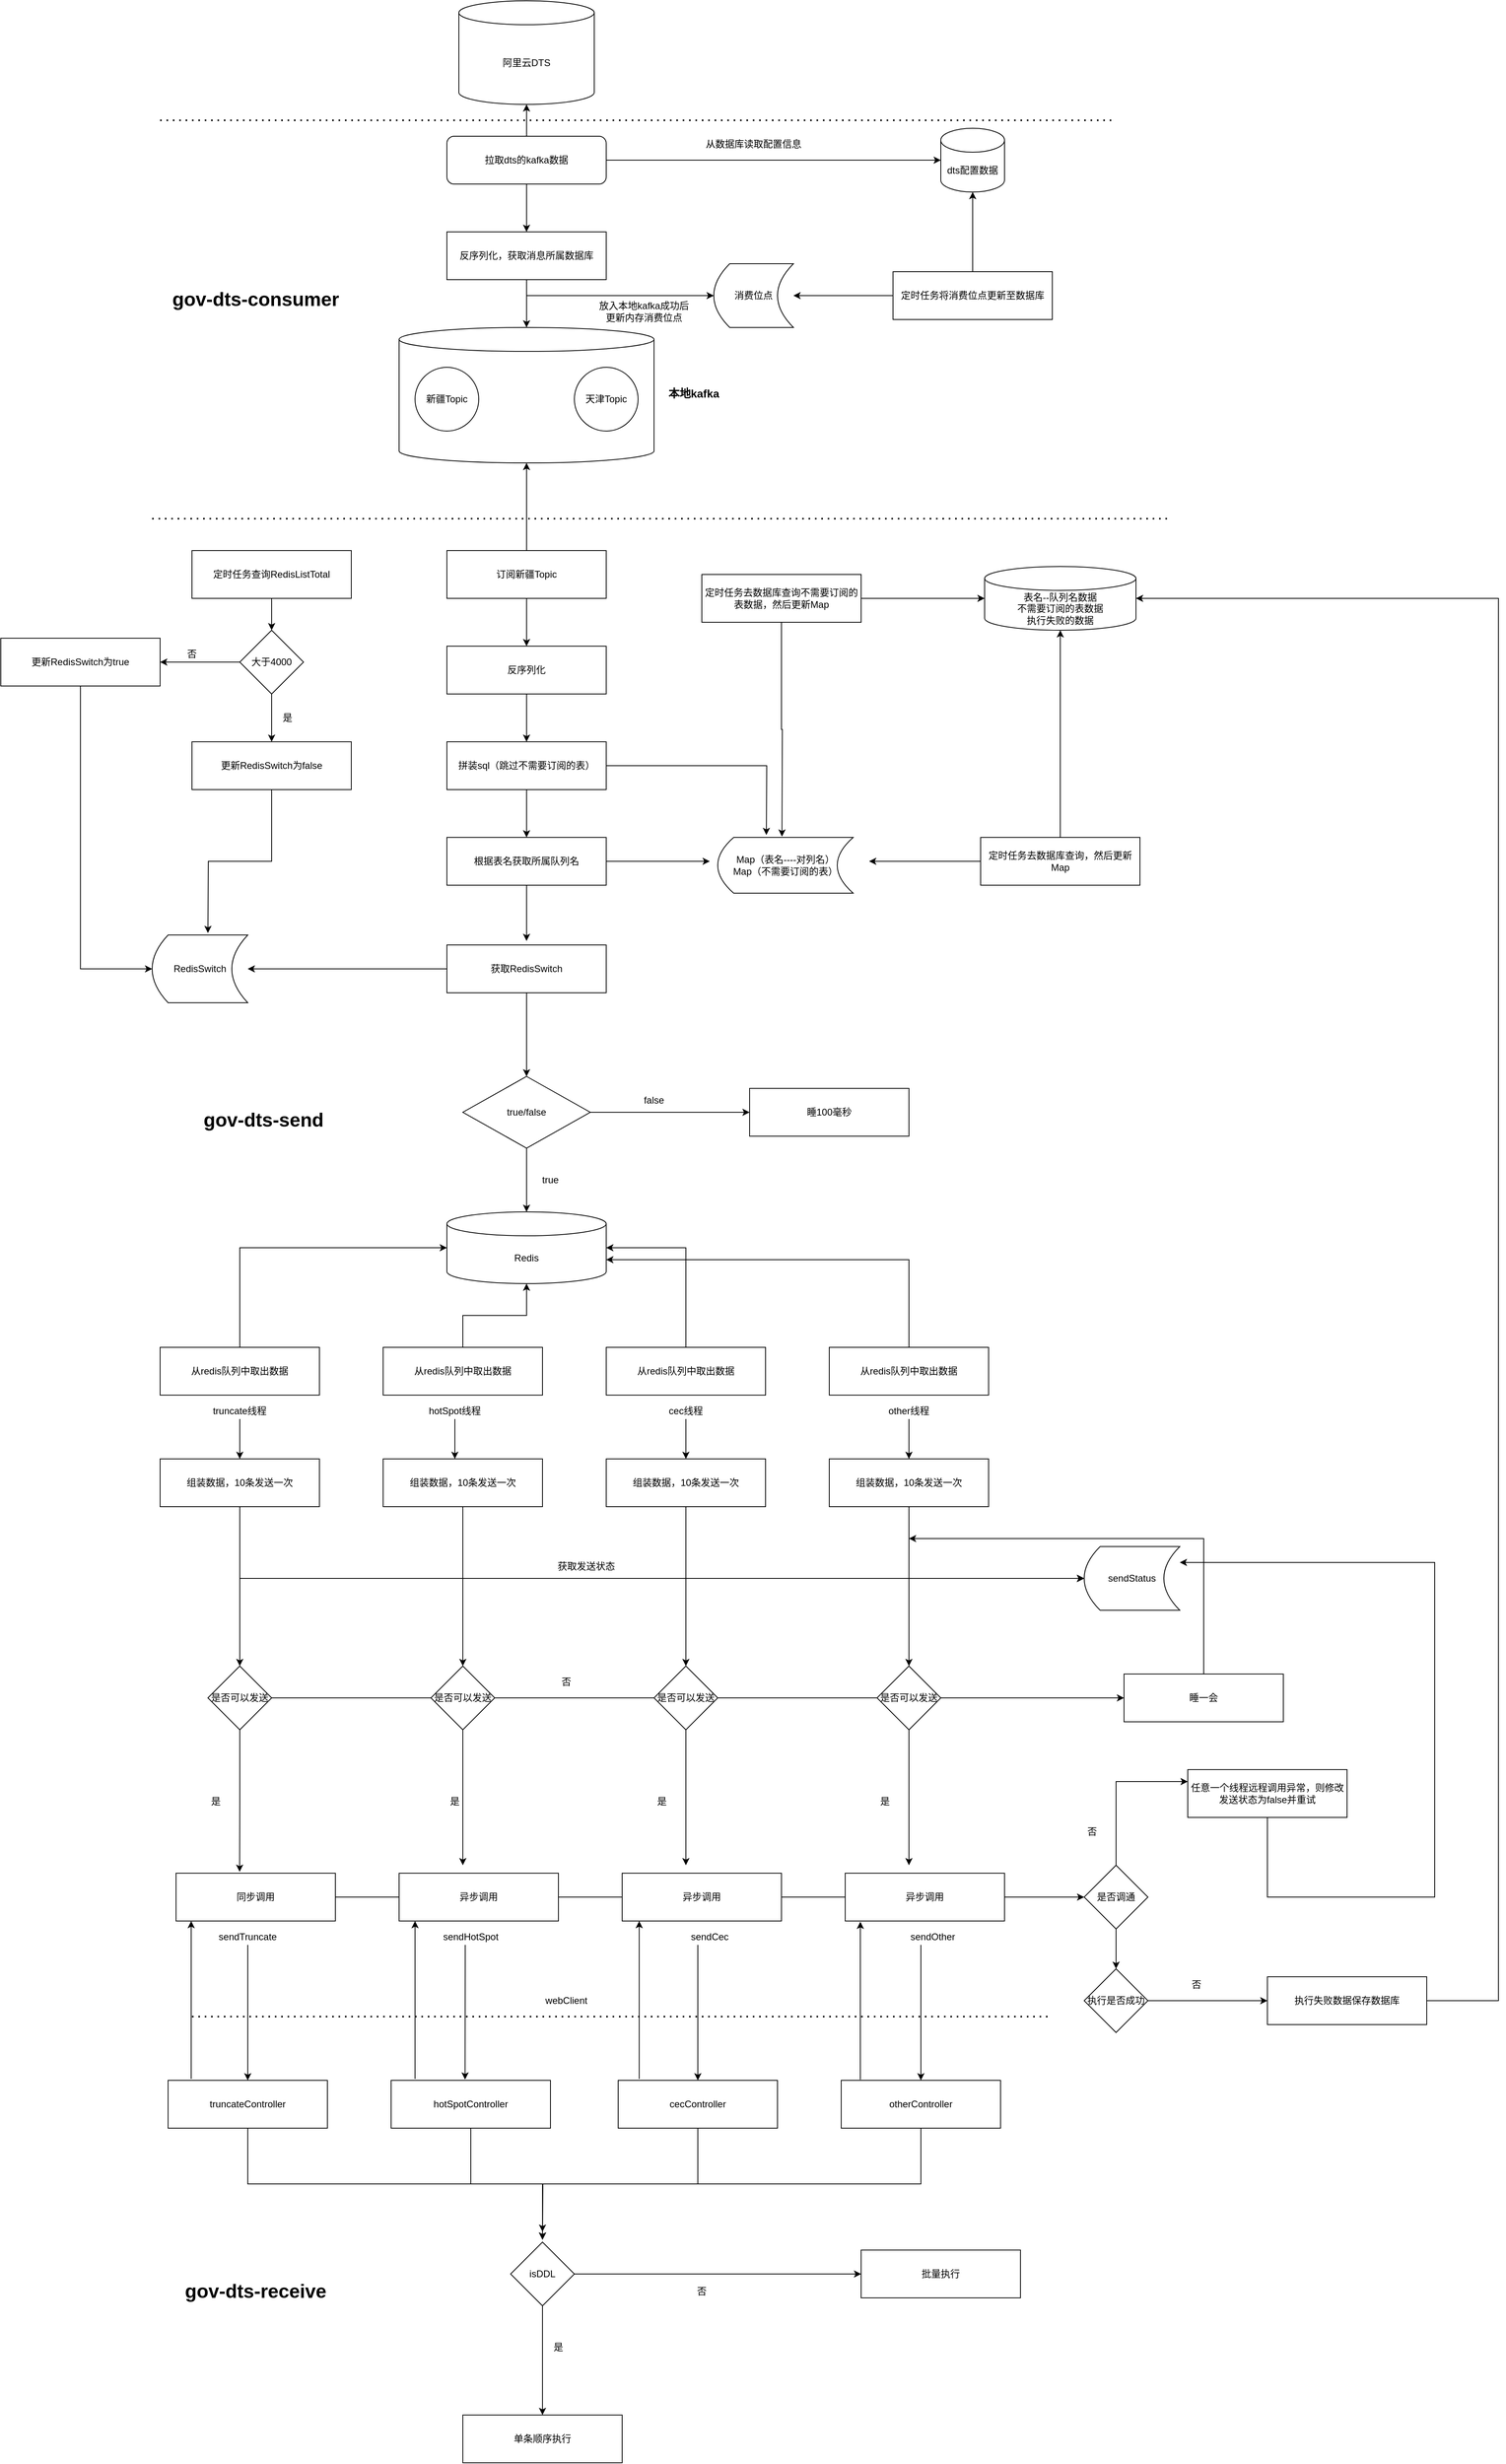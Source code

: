 <mxfile version="14.1.2" type="github">
  <diagram id="xaqxg2Farh_HcrDXdNea" name="Page-1">
    <mxGraphModel dx="2956" dy="831" grid="1" gridSize="10" guides="1" tooltips="1" connect="1" arrows="1" fold="1" page="1" pageScale="1" pageWidth="827" pageHeight="1169" math="0" shadow="0">
      <root>
        <mxCell id="0" />
        <mxCell id="1" parent="0" />
        <mxCell id="Re3U-acYbqD1VZvPbJbH-1" value="阿里云DTS" style="shape=cylinder3;whiteSpace=wrap;html=1;boundedLbl=1;backgroundOutline=1;size=15;" parent="1" vertex="1">
          <mxGeometry x="335" y="30" width="170" height="130" as="geometry" />
        </mxCell>
        <mxCell id="Re3U-acYbqD1VZvPbJbH-3" style="edgeStyle=orthogonalEdgeStyle;rounded=0;orthogonalLoop=1;jettySize=auto;html=1;entryX=0.5;entryY=1;entryDx=0;entryDy=0;entryPerimeter=0;" parent="1" source="Re3U-acYbqD1VZvPbJbH-2" target="Re3U-acYbqD1VZvPbJbH-1" edge="1">
          <mxGeometry relative="1" as="geometry" />
        </mxCell>
        <mxCell id="Re3U-acYbqD1VZvPbJbH-5" style="edgeStyle=orthogonalEdgeStyle;rounded=0;orthogonalLoop=1;jettySize=auto;html=1;exitX=0.5;exitY=1;exitDx=0;exitDy=0;entryX=0.5;entryY=0;entryDx=0;entryDy=0;" parent="1" source="Re3U-acYbqD1VZvPbJbH-2" target="Re3U-acYbqD1VZvPbJbH-4" edge="1">
          <mxGeometry relative="1" as="geometry" />
        </mxCell>
        <mxCell id="dDAZ2-Sq7wZqyejduBsv-41" style="edgeStyle=orthogonalEdgeStyle;rounded=0;orthogonalLoop=1;jettySize=auto;html=1;entryX=0;entryY=0.5;entryDx=0;entryDy=0;entryPerimeter=0;" parent="1" source="Re3U-acYbqD1VZvPbJbH-2" target="dDAZ2-Sq7wZqyejduBsv-40" edge="1">
          <mxGeometry relative="1" as="geometry" />
        </mxCell>
        <mxCell id="Re3U-acYbqD1VZvPbJbH-2" value="拉取dts的kafka数据" style="rounded=1;whiteSpace=wrap;html=1;" parent="1" vertex="1">
          <mxGeometry x="320" y="200" width="200" height="60" as="geometry" />
        </mxCell>
        <object label="" id="Re3U-acYbqD1VZvPbJbH-8">
          <mxCell style="edgeStyle=orthogonalEdgeStyle;rounded=0;orthogonalLoop=1;jettySize=auto;html=1;exitX=0.5;exitY=1;exitDx=0;exitDy=0;entryX=0.5;entryY=0;entryDx=0;entryDy=0;entryPerimeter=0;" parent="1" source="Re3U-acYbqD1VZvPbJbH-4" target="Re3U-acYbqD1VZvPbJbH-7" edge="1">
            <mxGeometry relative="1" as="geometry" />
          </mxCell>
        </object>
        <mxCell id="Re3U-acYbqD1VZvPbJbH-4" value="反序列化，获取消息所属数据库" style="rounded=0;whiteSpace=wrap;html=1;" parent="1" vertex="1">
          <mxGeometry x="320" y="320" width="200" height="60" as="geometry" />
        </mxCell>
        <mxCell id="Re3U-acYbqD1VZvPbJbH-7" value="" style="shape=cylinder3;whiteSpace=wrap;html=1;boundedLbl=1;backgroundOutline=1;size=15;" parent="1" vertex="1">
          <mxGeometry x="260" y="440" width="320" height="170" as="geometry" />
        </mxCell>
        <mxCell id="Re3U-acYbqD1VZvPbJbH-12" value="新疆Topic" style="ellipse;whiteSpace=wrap;html=1;aspect=fixed;" parent="1" vertex="1">
          <mxGeometry x="280" y="490" width="80" height="80" as="geometry" />
        </mxCell>
        <mxCell id="Re3U-acYbqD1VZvPbJbH-13" value="天津Topic" style="ellipse;whiteSpace=wrap;html=1;aspect=fixed;" parent="1" vertex="1">
          <mxGeometry x="480" y="490" width="80" height="80" as="geometry" />
        </mxCell>
        <mxCell id="Re3U-acYbqD1VZvPbJbH-14" value="&lt;b&gt;&lt;font style=&quot;font-size: 14px&quot;&gt;本地kafka&lt;/font&gt;&lt;/b&gt;" style="text;html=1;strokeColor=none;fillColor=none;align=center;verticalAlign=middle;whiteSpace=wrap;rounded=0;" parent="1" vertex="1">
          <mxGeometry x="590" y="510" width="80" height="25" as="geometry" />
        </mxCell>
        <mxCell id="Re3U-acYbqD1VZvPbJbH-17" style="edgeStyle=orthogonalEdgeStyle;rounded=0;orthogonalLoop=1;jettySize=auto;html=1;exitX=0.5;exitY=0;exitDx=0;exitDy=0;entryX=0.5;entryY=1;entryDx=0;entryDy=0;entryPerimeter=0;" parent="1" source="Re3U-acYbqD1VZvPbJbH-16" target="Re3U-acYbqD1VZvPbJbH-7" edge="1">
          <mxGeometry relative="1" as="geometry" />
        </mxCell>
        <mxCell id="Re3U-acYbqD1VZvPbJbH-19" value="" style="edgeStyle=orthogonalEdgeStyle;rounded=0;orthogonalLoop=1;jettySize=auto;html=1;" parent="1" source="Re3U-acYbqD1VZvPbJbH-16" target="Re3U-acYbqD1VZvPbJbH-18" edge="1">
          <mxGeometry relative="1" as="geometry" />
        </mxCell>
        <mxCell id="Re3U-acYbqD1VZvPbJbH-16" value="订阅新疆Topic" style="rounded=0;whiteSpace=wrap;html=1;" parent="1" vertex="1">
          <mxGeometry x="320" y="720" width="200" height="60" as="geometry" />
        </mxCell>
        <mxCell id="Re3U-acYbqD1VZvPbJbH-21" value="" style="edgeStyle=orthogonalEdgeStyle;rounded=0;orthogonalLoop=1;jettySize=auto;html=1;" parent="1" source="Re3U-acYbqD1VZvPbJbH-18" target="Re3U-acYbqD1VZvPbJbH-20" edge="1">
          <mxGeometry relative="1" as="geometry" />
        </mxCell>
        <mxCell id="Re3U-acYbqD1VZvPbJbH-18" value="反序列化" style="rounded=0;whiteSpace=wrap;html=1;" parent="1" vertex="1">
          <mxGeometry x="320" y="840" width="200" height="60" as="geometry" />
        </mxCell>
        <mxCell id="Re3U-acYbqD1VZvPbJbH-24" value="" style="edgeStyle=orthogonalEdgeStyle;rounded=0;orthogonalLoop=1;jettySize=auto;html=1;" parent="1" source="Re3U-acYbqD1VZvPbJbH-20" target="Re3U-acYbqD1VZvPbJbH-22" edge="1">
          <mxGeometry relative="1" as="geometry" />
        </mxCell>
        <mxCell id="dDAZ2-Sq7wZqyejduBsv-24" style="edgeStyle=orthogonalEdgeStyle;rounded=0;orthogonalLoop=1;jettySize=auto;html=1;" parent="1" source="Re3U-acYbqD1VZvPbJbH-20" edge="1">
          <mxGeometry relative="1" as="geometry">
            <mxPoint x="721" y="1077" as="targetPoint" />
          </mxGeometry>
        </mxCell>
        <mxCell id="Re3U-acYbqD1VZvPbJbH-20" value="拼装sql（跳过不需要订阅的表）" style="rounded=0;whiteSpace=wrap;html=1;" parent="1" vertex="1">
          <mxGeometry x="320" y="960" width="200" height="60" as="geometry" />
        </mxCell>
        <mxCell id="Re3U-acYbqD1VZvPbJbH-25" style="edgeStyle=orthogonalEdgeStyle;rounded=0;orthogonalLoop=1;jettySize=auto;html=1;exitX=1;exitY=0.5;exitDx=0;exitDy=0;" parent="1" source="Re3U-acYbqD1VZvPbJbH-22" edge="1">
          <mxGeometry relative="1" as="geometry">
            <mxPoint x="650" y="1110" as="targetPoint" />
          </mxGeometry>
        </mxCell>
        <mxCell id="dDAZ2-Sq7wZqyejduBsv-25" style="edgeStyle=orthogonalEdgeStyle;rounded=0;orthogonalLoop=1;jettySize=auto;html=1;" parent="1" source="Re3U-acYbqD1VZvPbJbH-22" edge="1">
          <mxGeometry relative="1" as="geometry">
            <mxPoint x="420" y="1210" as="targetPoint" />
          </mxGeometry>
        </mxCell>
        <mxCell id="Re3U-acYbqD1VZvPbJbH-22" value="根据表名获取所属队列名" style="rounded=0;whiteSpace=wrap;html=1;" parent="1" vertex="1">
          <mxGeometry x="320" y="1080" width="200" height="60" as="geometry" />
        </mxCell>
        <mxCell id="Re3U-acYbqD1VZvPbJbH-23" value="睡100毫秒" style="rounded=0;whiteSpace=wrap;html=1;" parent="1" vertex="1">
          <mxGeometry x="700" y="1395" width="200" height="60" as="geometry" />
        </mxCell>
        <mxCell id="Re3U-acYbqD1VZvPbJbH-27" value="表名--队列名数据&lt;br&gt;不需要订阅的表数据&lt;br&gt;执行失败的数据" style="shape=cylinder3;whiteSpace=wrap;html=1;boundedLbl=1;backgroundOutline=1;size=15;" parent="1" vertex="1">
          <mxGeometry x="995" y="740" width="190" height="80" as="geometry" />
        </mxCell>
        <mxCell id="Re3U-acYbqD1VZvPbJbH-29" value="" style="edgeStyle=orthogonalEdgeStyle;rounded=0;orthogonalLoop=1;jettySize=auto;html=1;" parent="1" source="Re3U-acYbqD1VZvPbJbH-28" target="Re3U-acYbqD1VZvPbJbH-27" edge="1">
          <mxGeometry relative="1" as="geometry" />
        </mxCell>
        <mxCell id="Re3U-acYbqD1VZvPbJbH-30" value="" style="edgeStyle=orthogonalEdgeStyle;rounded=0;orthogonalLoop=1;jettySize=auto;html=1;" parent="1" source="Re3U-acYbqD1VZvPbJbH-28" edge="1">
          <mxGeometry relative="1" as="geometry">
            <mxPoint x="850" y="1110" as="targetPoint" />
          </mxGeometry>
        </mxCell>
        <mxCell id="Re3U-acYbqD1VZvPbJbH-28" value="定时任务去数据库查询，然后更新Map" style="rounded=0;whiteSpace=wrap;html=1;" parent="1" vertex="1">
          <mxGeometry x="990" y="1080" width="200" height="60" as="geometry" />
        </mxCell>
        <mxCell id="Re3U-acYbqD1VZvPbJbH-31" value="Redis" style="shape=cylinder3;whiteSpace=wrap;html=1;boundedLbl=1;backgroundOutline=1;size=15;" parent="1" vertex="1">
          <mxGeometry x="320" y="1550" width="200" height="90" as="geometry" />
        </mxCell>
        <mxCell id="Re3U-acYbqD1VZvPbJbH-35" style="edgeStyle=orthogonalEdgeStyle;rounded=0;orthogonalLoop=1;jettySize=auto;html=1;exitX=0.5;exitY=1;exitDx=0;exitDy=0;entryX=0.5;entryY=0;entryDx=0;entryDy=0;entryPerimeter=0;" parent="1" source="Re3U-acYbqD1VZvPbJbH-33" target="Re3U-acYbqD1VZvPbJbH-31" edge="1">
          <mxGeometry relative="1" as="geometry" />
        </mxCell>
        <mxCell id="Re3U-acYbqD1VZvPbJbH-61" style="edgeStyle=orthogonalEdgeStyle;rounded=0;orthogonalLoop=1;jettySize=auto;html=1;exitX=1;exitY=0.5;exitDx=0;exitDy=0;entryX=0;entryY=0.5;entryDx=0;entryDy=0;" parent="1" source="Re3U-acYbqD1VZvPbJbH-33" target="Re3U-acYbqD1VZvPbJbH-23" edge="1">
          <mxGeometry relative="1" as="geometry" />
        </mxCell>
        <mxCell id="Re3U-acYbqD1VZvPbJbH-33" value="true/false" style="rhombus;whiteSpace=wrap;html=1;" parent="1" vertex="1">
          <mxGeometry x="340" y="1380" width="160" height="90" as="geometry" />
        </mxCell>
        <mxCell id="Re3U-acYbqD1VZvPbJbH-45" value="" style="edgeStyle=orthogonalEdgeStyle;rounded=0;orthogonalLoop=1;jettySize=auto;html=1;" parent="1" source="Re3U-acYbqD1VZvPbJbH-37" target="Re3U-acYbqD1VZvPbJbH-39" edge="1">
          <mxGeometry relative="1" as="geometry" />
        </mxCell>
        <mxCell id="Re3U-acYbqD1VZvPbJbH-37" value="定时任务查询RedisListTotal" style="rounded=0;whiteSpace=wrap;html=1;" parent="1" vertex="1">
          <mxGeometry y="720" width="200" height="60" as="geometry" />
        </mxCell>
        <mxCell id="Re3U-acYbqD1VZvPbJbH-58" style="edgeStyle=orthogonalEdgeStyle;rounded=0;orthogonalLoop=1;jettySize=auto;html=1;" parent="1" source="Re3U-acYbqD1VZvPbJbH-38" target="Re3U-acYbqD1VZvPbJbH-53" edge="1">
          <mxGeometry relative="1" as="geometry" />
        </mxCell>
        <mxCell id="Re3U-acYbqD1VZvPbJbH-63" style="edgeStyle=orthogonalEdgeStyle;rounded=0;orthogonalLoop=1;jettySize=auto;html=1;entryX=0.5;entryY=0;entryDx=0;entryDy=0;" parent="1" source="Re3U-acYbqD1VZvPbJbH-38" target="Re3U-acYbqD1VZvPbJbH-33" edge="1">
          <mxGeometry relative="1" as="geometry" />
        </mxCell>
        <mxCell id="Re3U-acYbqD1VZvPbJbH-38" value="获取RedisSwitch" style="rounded=0;whiteSpace=wrap;html=1;" parent="1" vertex="1">
          <mxGeometry x="320" y="1215" width="200" height="60" as="geometry" />
        </mxCell>
        <mxCell id="Re3U-acYbqD1VZvPbJbH-46" value="" style="edgeStyle=orthogonalEdgeStyle;rounded=0;orthogonalLoop=1;jettySize=auto;html=1;" parent="1" source="Re3U-acYbqD1VZvPbJbH-39" target="Re3U-acYbqD1VZvPbJbH-41" edge="1">
          <mxGeometry relative="1" as="geometry" />
        </mxCell>
        <mxCell id="Re3U-acYbqD1VZvPbJbH-51" value="" style="edgeStyle=orthogonalEdgeStyle;rounded=0;orthogonalLoop=1;jettySize=auto;html=1;" parent="1" source="Re3U-acYbqD1VZvPbJbH-39" target="Re3U-acYbqD1VZvPbJbH-50" edge="1">
          <mxGeometry relative="1" as="geometry" />
        </mxCell>
        <mxCell id="Re3U-acYbqD1VZvPbJbH-39" value="大于4000" style="rhombus;whiteSpace=wrap;html=1;" parent="1" vertex="1">
          <mxGeometry x="60" y="820" width="80" height="80" as="geometry" />
        </mxCell>
        <mxCell id="Re3U-acYbqD1VZvPbJbH-59" style="edgeStyle=orthogonalEdgeStyle;rounded=0;orthogonalLoop=1;jettySize=auto;html=1;" parent="1" source="Re3U-acYbqD1VZvPbJbH-41" edge="1">
          <mxGeometry relative="1" as="geometry">
            <mxPoint x="20" y="1200" as="targetPoint" />
          </mxGeometry>
        </mxCell>
        <mxCell id="Re3U-acYbqD1VZvPbJbH-41" value="更新RedisSwitch为false" style="rounded=0;whiteSpace=wrap;html=1;" parent="1" vertex="1">
          <mxGeometry y="960" width="200" height="60" as="geometry" />
        </mxCell>
        <mxCell id="Re3U-acYbqD1VZvPbJbH-48" value="是" style="text;html=1;strokeColor=none;fillColor=none;align=center;verticalAlign=middle;whiteSpace=wrap;rounded=0;" parent="1" vertex="1">
          <mxGeometry x="100" y="920" width="40" height="20" as="geometry" />
        </mxCell>
        <mxCell id="Re3U-acYbqD1VZvPbJbH-60" style="edgeStyle=orthogonalEdgeStyle;rounded=0;orthogonalLoop=1;jettySize=auto;html=1;entryX=0;entryY=0.5;entryDx=0;entryDy=0;" parent="1" source="Re3U-acYbqD1VZvPbJbH-50" target="Re3U-acYbqD1VZvPbJbH-53" edge="1">
          <mxGeometry relative="1" as="geometry" />
        </mxCell>
        <mxCell id="Re3U-acYbqD1VZvPbJbH-50" value="更新RedisSwitch为true" style="rounded=0;whiteSpace=wrap;html=1;" parent="1" vertex="1">
          <mxGeometry x="-240" y="830" width="200" height="60" as="geometry" />
        </mxCell>
        <mxCell id="Re3U-acYbqD1VZvPbJbH-52" value="否" style="text;html=1;strokeColor=none;fillColor=none;align=center;verticalAlign=middle;whiteSpace=wrap;rounded=0;" parent="1" vertex="1">
          <mxGeometry x="-20" y="840" width="40" height="20" as="geometry" />
        </mxCell>
        <mxCell id="Re3U-acYbqD1VZvPbJbH-53" value="RedisSwitch" style="shape=dataStorage;whiteSpace=wrap;html=1;fixedSize=1;" parent="1" vertex="1">
          <mxGeometry x="-50" y="1202.5" width="120" height="85" as="geometry" />
        </mxCell>
        <mxCell id="Re3U-acYbqD1VZvPbJbH-62" value="false" style="text;html=1;strokeColor=none;fillColor=none;align=center;verticalAlign=middle;whiteSpace=wrap;rounded=0;" parent="1" vertex="1">
          <mxGeometry x="560" y="1400" width="40" height="20" as="geometry" />
        </mxCell>
        <mxCell id="Re3U-acYbqD1VZvPbJbH-64" value="true" style="text;html=1;strokeColor=none;fillColor=none;align=center;verticalAlign=middle;whiteSpace=wrap;rounded=0;" parent="1" vertex="1">
          <mxGeometry x="430" y="1500" width="40" height="20" as="geometry" />
        </mxCell>
        <mxCell id="dDAZ2-Sq7wZqyejduBsv-12" style="edgeStyle=orthogonalEdgeStyle;rounded=0;orthogonalLoop=1;jettySize=auto;html=1;entryX=1;entryY=0.5;entryDx=0;entryDy=0;entryPerimeter=0;" parent="1" source="dDAZ2-Sq7wZqyejduBsv-1" target="Re3U-acYbqD1VZvPbJbH-31" edge="1">
          <mxGeometry relative="1" as="geometry" />
        </mxCell>
        <mxCell id="dDAZ2-Sq7wZqyejduBsv-1" value="从redis队列中取出数据" style="rounded=0;whiteSpace=wrap;html=1;" parent="1" vertex="1">
          <mxGeometry x="520" y="1720" width="200" height="60" as="geometry" />
        </mxCell>
        <mxCell id="dDAZ2-Sq7wZqyejduBsv-10" style="edgeStyle=orthogonalEdgeStyle;rounded=0;orthogonalLoop=1;jettySize=auto;html=1;entryX=0.5;entryY=1;entryDx=0;entryDy=0;entryPerimeter=0;" parent="1" source="dDAZ2-Sq7wZqyejduBsv-2" target="Re3U-acYbqD1VZvPbJbH-31" edge="1">
          <mxGeometry relative="1" as="geometry" />
        </mxCell>
        <mxCell id="dDAZ2-Sq7wZqyejduBsv-2" value="从redis队列中取出数据" style="rounded=0;whiteSpace=wrap;html=1;" parent="1" vertex="1">
          <mxGeometry x="240" y="1720" width="200" height="60" as="geometry" />
        </mxCell>
        <mxCell id="dDAZ2-Sq7wZqyejduBsv-9" style="edgeStyle=orthogonalEdgeStyle;rounded=0;orthogonalLoop=1;jettySize=auto;html=1;" parent="1" source="dDAZ2-Sq7wZqyejduBsv-3" target="Re3U-acYbqD1VZvPbJbH-31" edge="1">
          <mxGeometry relative="1" as="geometry">
            <Array as="points">
              <mxPoint x="60" y="1595" />
            </Array>
          </mxGeometry>
        </mxCell>
        <mxCell id="dDAZ2-Sq7wZqyejduBsv-3" value="从redis队列中取出数据" style="rounded=0;whiteSpace=wrap;html=1;" parent="1" vertex="1">
          <mxGeometry x="-40" y="1720" width="200" height="60" as="geometry" />
        </mxCell>
        <mxCell id="dDAZ2-Sq7wZqyejduBsv-13" style="edgeStyle=orthogonalEdgeStyle;rounded=0;orthogonalLoop=1;jettySize=auto;html=1;" parent="1" source="dDAZ2-Sq7wZqyejduBsv-4" target="Re3U-acYbqD1VZvPbJbH-31" edge="1">
          <mxGeometry relative="1" as="geometry">
            <Array as="points">
              <mxPoint x="900" y="1610" />
            </Array>
          </mxGeometry>
        </mxCell>
        <mxCell id="dDAZ2-Sq7wZqyejduBsv-4" value="从redis队列中取出数据" style="rounded=0;whiteSpace=wrap;html=1;" parent="1" vertex="1">
          <mxGeometry x="800" y="1720" width="200" height="60" as="geometry" />
        </mxCell>
        <mxCell id="dDAZ2-Sq7wZqyejduBsv-51" style="edgeStyle=orthogonalEdgeStyle;rounded=0;orthogonalLoop=1;jettySize=auto;html=1;entryX=0.5;entryY=0;entryDx=0;entryDy=0;" parent="1" source="dDAZ2-Sq7wZqyejduBsv-14" target="dDAZ2-Sq7wZqyejduBsv-38" edge="1">
          <mxGeometry relative="1" as="geometry" />
        </mxCell>
        <mxCell id="dDAZ2-Sq7wZqyejduBsv-14" value="truncate线程" style="text;html=1;strokeColor=none;fillColor=none;align=center;verticalAlign=middle;whiteSpace=wrap;rounded=0;" parent="1" vertex="1">
          <mxGeometry x="20" y="1790" width="80" height="20" as="geometry" />
        </mxCell>
        <mxCell id="dDAZ2-Sq7wZqyejduBsv-53" style="edgeStyle=orthogonalEdgeStyle;rounded=0;orthogonalLoop=1;jettySize=auto;html=1;entryX=0.45;entryY=0;entryDx=0;entryDy=0;entryPerimeter=0;" parent="1" source="dDAZ2-Sq7wZqyejduBsv-15" target="dDAZ2-Sq7wZqyejduBsv-37" edge="1">
          <mxGeometry relative="1" as="geometry">
            <mxPoint x="330" y="1850" as="targetPoint" />
          </mxGeometry>
        </mxCell>
        <mxCell id="dDAZ2-Sq7wZqyejduBsv-15" value="hotSpot线程" style="text;html=1;strokeColor=none;fillColor=none;align=center;verticalAlign=middle;whiteSpace=wrap;rounded=0;" parent="1" vertex="1">
          <mxGeometry x="290" y="1790" width="80" height="20" as="geometry" />
        </mxCell>
        <mxCell id="dDAZ2-Sq7wZqyejduBsv-54" value="" style="edgeStyle=orthogonalEdgeStyle;rounded=0;orthogonalLoop=1;jettySize=auto;html=1;" parent="1" source="dDAZ2-Sq7wZqyejduBsv-16" target="dDAZ2-Sq7wZqyejduBsv-36" edge="1">
          <mxGeometry relative="1" as="geometry" />
        </mxCell>
        <mxCell id="dDAZ2-Sq7wZqyejduBsv-16" value="cec线程" style="text;html=1;strokeColor=none;fillColor=none;align=center;verticalAlign=middle;whiteSpace=wrap;rounded=0;" parent="1" vertex="1">
          <mxGeometry x="580" y="1790" width="80" height="20" as="geometry" />
        </mxCell>
        <mxCell id="dDAZ2-Sq7wZqyejduBsv-55" value="" style="edgeStyle=orthogonalEdgeStyle;rounded=0;orthogonalLoop=1;jettySize=auto;html=1;" parent="1" source="dDAZ2-Sq7wZqyejduBsv-17" target="dDAZ2-Sq7wZqyejduBsv-39" edge="1">
          <mxGeometry relative="1" as="geometry" />
        </mxCell>
        <mxCell id="dDAZ2-Sq7wZqyejduBsv-17" value="other线程" style="text;html=1;strokeColor=none;fillColor=none;align=center;verticalAlign=middle;whiteSpace=wrap;rounded=0;" parent="1" vertex="1">
          <mxGeometry x="860" y="1790" width="80" height="20" as="geometry" />
        </mxCell>
        <mxCell id="dDAZ2-Sq7wZqyejduBsv-21" style="edgeStyle=orthogonalEdgeStyle;rounded=0;orthogonalLoop=1;jettySize=auto;html=1;entryX=0;entryY=0.5;entryDx=0;entryDy=0;entryPerimeter=0;" parent="1" source="dDAZ2-Sq7wZqyejduBsv-18" target="Re3U-acYbqD1VZvPbJbH-27" edge="1">
          <mxGeometry relative="1" as="geometry" />
        </mxCell>
        <mxCell id="dDAZ2-Sq7wZqyejduBsv-23" style="edgeStyle=orthogonalEdgeStyle;rounded=0;orthogonalLoop=1;jettySize=auto;html=1;entryX=0.453;entryY=-0.017;entryDx=0;entryDy=0;entryPerimeter=0;" parent="1" source="dDAZ2-Sq7wZqyejduBsv-18" edge="1">
          <mxGeometry relative="1" as="geometry">
            <mxPoint x="740.6" y="1078.98" as="targetPoint" />
          </mxGeometry>
        </mxCell>
        <mxCell id="dDAZ2-Sq7wZqyejduBsv-18" value="定时任务去数据库查询不需要订阅的表数据，然后更新Map" style="rounded=0;whiteSpace=wrap;html=1;" parent="1" vertex="1">
          <mxGeometry x="640" y="750" width="200" height="60" as="geometry" />
        </mxCell>
        <mxCell id="dDAZ2-Sq7wZqyejduBsv-26" value="&lt;span&gt;Map（表名----对列名）&lt;/span&gt;&lt;br&gt;&lt;span&gt;Map（不需要订阅的表）&lt;/span&gt;" style="shape=dataStorage;whiteSpace=wrap;html=1;fixedSize=1;" parent="1" vertex="1">
          <mxGeometry x="660" y="1080" width="170" height="70" as="geometry" />
        </mxCell>
        <mxCell id="dDAZ2-Sq7wZqyejduBsv-123" style="edgeStyle=orthogonalEdgeStyle;rounded=0;orthogonalLoop=1;jettySize=auto;html=1;" parent="1" source="dDAZ2-Sq7wZqyejduBsv-27" target="dDAZ2-Sq7wZqyejduBsv-115" edge="1">
          <mxGeometry relative="1" as="geometry" />
        </mxCell>
        <mxCell id="dDAZ2-Sq7wZqyejduBsv-27" value="同步调用" style="rounded=0;whiteSpace=wrap;html=1;" parent="1" vertex="1">
          <mxGeometry x="-20" y="2380" width="200" height="60" as="geometry" />
        </mxCell>
        <mxCell id="dDAZ2-Sq7wZqyejduBsv-28" value="异步调用" style="rounded=0;whiteSpace=wrap;html=1;" parent="1" vertex="1">
          <mxGeometry x="260" y="2380" width="200" height="60" as="geometry" />
        </mxCell>
        <mxCell id="dDAZ2-Sq7wZqyejduBsv-29" value="异步调用" style="rounded=0;whiteSpace=wrap;html=1;" parent="1" vertex="1">
          <mxGeometry x="540" y="2380" width="200" height="60" as="geometry" />
        </mxCell>
        <mxCell id="dDAZ2-Sq7wZqyejduBsv-30" value="异步调用" style="rounded=0;whiteSpace=wrap;html=1;" parent="1" vertex="1">
          <mxGeometry x="820" y="2380" width="200" height="60" as="geometry" />
        </mxCell>
        <mxCell id="dDAZ2-Sq7wZqyejduBsv-91" style="edgeStyle=orthogonalEdgeStyle;rounded=0;orthogonalLoop=1;jettySize=auto;html=1;entryX=0.5;entryY=0;entryDx=0;entryDy=0;" parent="1" source="dDAZ2-Sq7wZqyejduBsv-31" target="dDAZ2-Sq7wZqyejduBsv-86" edge="1">
          <mxGeometry relative="1" as="geometry" />
        </mxCell>
        <mxCell id="dDAZ2-Sq7wZqyejduBsv-31" value="sendTruncate" style="text;html=1;strokeColor=none;fillColor=none;align=center;verticalAlign=middle;whiteSpace=wrap;rounded=0;" parent="1" vertex="1">
          <mxGeometry x="40" y="2450" width="60" height="20" as="geometry" />
        </mxCell>
        <mxCell id="dDAZ2-Sq7wZqyejduBsv-95" style="edgeStyle=orthogonalEdgeStyle;rounded=0;orthogonalLoop=1;jettySize=auto;html=1;entryX=0.5;entryY=0;entryDx=0;entryDy=0;" parent="1" source="dDAZ2-Sq7wZqyejduBsv-33" target="dDAZ2-Sq7wZqyejduBsv-89" edge="1">
          <mxGeometry relative="1" as="geometry">
            <Array as="points">
              <mxPoint x="915" y="2510" />
              <mxPoint x="915" y="2510" />
            </Array>
          </mxGeometry>
        </mxCell>
        <mxCell id="dDAZ2-Sq7wZqyejduBsv-33" value="sendOther" style="text;html=1;strokeColor=none;fillColor=none;align=center;verticalAlign=middle;whiteSpace=wrap;rounded=0;" parent="1" vertex="1">
          <mxGeometry x="900" y="2450" width="60" height="20" as="geometry" />
        </mxCell>
        <mxCell id="dDAZ2-Sq7wZqyejduBsv-93" style="edgeStyle=orthogonalEdgeStyle;rounded=0;orthogonalLoop=1;jettySize=auto;html=1;" parent="1" source="dDAZ2-Sq7wZqyejduBsv-34" target="dDAZ2-Sq7wZqyejduBsv-88" edge="1">
          <mxGeometry relative="1" as="geometry">
            <Array as="points">
              <mxPoint x="635" y="2520" />
              <mxPoint x="635" y="2520" />
            </Array>
          </mxGeometry>
        </mxCell>
        <mxCell id="dDAZ2-Sq7wZqyejduBsv-34" value="sendCec" style="text;html=1;strokeColor=none;fillColor=none;align=center;verticalAlign=middle;whiteSpace=wrap;rounded=0;" parent="1" vertex="1">
          <mxGeometry x="620" y="2450" width="60" height="20" as="geometry" />
        </mxCell>
        <mxCell id="dDAZ2-Sq7wZqyejduBsv-92" style="edgeStyle=orthogonalEdgeStyle;rounded=0;orthogonalLoop=1;jettySize=auto;html=1;entryX=0.464;entryY=-0.017;entryDx=0;entryDy=0;entryPerimeter=0;" parent="1" source="dDAZ2-Sq7wZqyejduBsv-35" target="dDAZ2-Sq7wZqyejduBsv-87" edge="1">
          <mxGeometry relative="1" as="geometry">
            <Array as="points">
              <mxPoint x="343" y="2490" />
              <mxPoint x="343" y="2490" />
            </Array>
          </mxGeometry>
        </mxCell>
        <mxCell id="dDAZ2-Sq7wZqyejduBsv-35" value="sendHotSpot" style="text;html=1;strokeColor=none;fillColor=none;align=center;verticalAlign=middle;whiteSpace=wrap;rounded=0;" parent="1" vertex="1">
          <mxGeometry x="320" y="2450" width="60" height="20" as="geometry" />
        </mxCell>
        <mxCell id="dDAZ2-Sq7wZqyejduBsv-59" style="edgeStyle=orthogonalEdgeStyle;rounded=0;orthogonalLoop=1;jettySize=auto;html=1;exitX=0.5;exitY=1;exitDx=0;exitDy=0;entryX=0;entryY=0.5;entryDx=0;entryDy=0;" parent="1" source="dDAZ2-Sq7wZqyejduBsv-36" target="dDAZ2-Sq7wZqyejduBsv-56" edge="1">
          <mxGeometry relative="1" as="geometry" />
        </mxCell>
        <mxCell id="dDAZ2-Sq7wZqyejduBsv-67" style="edgeStyle=orthogonalEdgeStyle;rounded=0;orthogonalLoop=1;jettySize=auto;html=1;entryX=0.5;entryY=0;entryDx=0;entryDy=0;" parent="1" source="dDAZ2-Sq7wZqyejduBsv-36" target="dDAZ2-Sq7wZqyejduBsv-63" edge="1">
          <mxGeometry relative="1" as="geometry" />
        </mxCell>
        <mxCell id="dDAZ2-Sq7wZqyejduBsv-36" value="组装数据，10条发送一次" style="rounded=0;whiteSpace=wrap;html=1;" parent="1" vertex="1">
          <mxGeometry x="520" y="1860" width="200" height="60" as="geometry" />
        </mxCell>
        <mxCell id="dDAZ2-Sq7wZqyejduBsv-58" style="edgeStyle=orthogonalEdgeStyle;rounded=0;orthogonalLoop=1;jettySize=auto;html=1;exitX=0.5;exitY=1;exitDx=0;exitDy=0;" parent="1" source="dDAZ2-Sq7wZqyejduBsv-37" edge="1">
          <mxGeometry relative="1" as="geometry">
            <mxPoint x="1120" y="2010" as="targetPoint" />
            <Array as="points">
              <mxPoint x="340" y="2010" />
            </Array>
          </mxGeometry>
        </mxCell>
        <mxCell id="dDAZ2-Sq7wZqyejduBsv-66" style="edgeStyle=orthogonalEdgeStyle;rounded=0;orthogonalLoop=1;jettySize=auto;html=1;entryX=0.5;entryY=0;entryDx=0;entryDy=0;" parent="1" source="dDAZ2-Sq7wZqyejduBsv-37" target="dDAZ2-Sq7wZqyejduBsv-62" edge="1">
          <mxGeometry relative="1" as="geometry" />
        </mxCell>
        <mxCell id="dDAZ2-Sq7wZqyejduBsv-37" value="组装数据，10条发送一次" style="rounded=0;whiteSpace=wrap;html=1;" parent="1" vertex="1">
          <mxGeometry x="240" y="1860" width="200" height="60" as="geometry" />
        </mxCell>
        <mxCell id="dDAZ2-Sq7wZqyejduBsv-57" style="edgeStyle=orthogonalEdgeStyle;rounded=0;orthogonalLoop=1;jettySize=auto;html=1;entryX=0;entryY=0.5;entryDx=0;entryDy=0;" parent="1" source="dDAZ2-Sq7wZqyejduBsv-38" target="dDAZ2-Sq7wZqyejduBsv-56" edge="1">
          <mxGeometry relative="1" as="geometry">
            <Array as="points">
              <mxPoint x="60" y="2010" />
            </Array>
          </mxGeometry>
        </mxCell>
        <mxCell id="dDAZ2-Sq7wZqyejduBsv-65" style="edgeStyle=orthogonalEdgeStyle;rounded=0;orthogonalLoop=1;jettySize=auto;html=1;entryX=0.5;entryY=0;entryDx=0;entryDy=0;" parent="1" source="dDAZ2-Sq7wZqyejduBsv-38" target="dDAZ2-Sq7wZqyejduBsv-61" edge="1">
          <mxGeometry relative="1" as="geometry" />
        </mxCell>
        <mxCell id="dDAZ2-Sq7wZqyejduBsv-38" value="组装数据，10条发送一次" style="rounded=0;whiteSpace=wrap;html=1;" parent="1" vertex="1">
          <mxGeometry x="-40" y="1860" width="200" height="60" as="geometry" />
        </mxCell>
        <mxCell id="dDAZ2-Sq7wZqyejduBsv-60" style="edgeStyle=orthogonalEdgeStyle;rounded=0;orthogonalLoop=1;jettySize=auto;html=1;exitX=0.5;exitY=1;exitDx=0;exitDy=0;" parent="1" source="dDAZ2-Sq7wZqyejduBsv-39" edge="1">
          <mxGeometry relative="1" as="geometry">
            <mxPoint x="1120" y="2010" as="targetPoint" />
            <Array as="points">
              <mxPoint x="900" y="2010" />
            </Array>
          </mxGeometry>
        </mxCell>
        <mxCell id="dDAZ2-Sq7wZqyejduBsv-68" style="edgeStyle=orthogonalEdgeStyle;rounded=0;orthogonalLoop=1;jettySize=auto;html=1;entryX=0.5;entryY=0;entryDx=0;entryDy=0;" parent="1" source="dDAZ2-Sq7wZqyejduBsv-39" target="dDAZ2-Sq7wZqyejduBsv-64" edge="1">
          <mxGeometry relative="1" as="geometry" />
        </mxCell>
        <mxCell id="dDAZ2-Sq7wZqyejduBsv-39" value="组装数据，10条发送一次" style="rounded=0;whiteSpace=wrap;html=1;" parent="1" vertex="1">
          <mxGeometry x="800" y="1860" width="200" height="60" as="geometry" />
        </mxCell>
        <mxCell id="dDAZ2-Sq7wZqyejduBsv-40" value="dts配置数据" style="shape=cylinder3;whiteSpace=wrap;html=1;boundedLbl=1;backgroundOutline=1;size=15;" parent="1" vertex="1">
          <mxGeometry x="940" y="190" width="80" height="80" as="geometry" />
        </mxCell>
        <mxCell id="dDAZ2-Sq7wZqyejduBsv-42" value="从数据库读取配置信息" style="text;html=1;strokeColor=none;fillColor=none;align=center;verticalAlign=middle;whiteSpace=wrap;rounded=0;" parent="1" vertex="1">
          <mxGeometry x="640" y="200" width="130" height="20" as="geometry" />
        </mxCell>
        <mxCell id="dDAZ2-Sq7wZqyejduBsv-43" value="消费位点" style="shape=dataStorage;whiteSpace=wrap;html=1;fixedSize=1;" parent="1" vertex="1">
          <mxGeometry x="655" y="360" width="100" height="80" as="geometry" />
        </mxCell>
        <mxCell id="dDAZ2-Sq7wZqyejduBsv-45" value="" style="endArrow=classic;html=1;" parent="1" edge="1">
          <mxGeometry width="50" height="50" relative="1" as="geometry">
            <mxPoint x="420" y="400" as="sourcePoint" />
            <mxPoint x="655" y="400" as="targetPoint" />
          </mxGeometry>
        </mxCell>
        <mxCell id="dDAZ2-Sq7wZqyejduBsv-46" value="放入本地kafka成功后更新内存消费位点" style="text;html=1;strokeColor=none;fillColor=none;align=center;verticalAlign=middle;whiteSpace=wrap;rounded=0;" parent="1" vertex="1">
          <mxGeometry x="505" y="410" width="125" height="20" as="geometry" />
        </mxCell>
        <mxCell id="dDAZ2-Sq7wZqyejduBsv-49" style="edgeStyle=orthogonalEdgeStyle;rounded=0;orthogonalLoop=1;jettySize=auto;html=1;exitX=0.5;exitY=0;exitDx=0;exitDy=0;entryX=0.5;entryY=1;entryDx=0;entryDy=0;entryPerimeter=0;" parent="1" source="dDAZ2-Sq7wZqyejduBsv-47" target="dDAZ2-Sq7wZqyejduBsv-40" edge="1">
          <mxGeometry relative="1" as="geometry" />
        </mxCell>
        <mxCell id="dDAZ2-Sq7wZqyejduBsv-50" style="edgeStyle=orthogonalEdgeStyle;rounded=0;orthogonalLoop=1;jettySize=auto;html=1;entryX=1;entryY=0.5;entryDx=0;entryDy=0;" parent="1" source="dDAZ2-Sq7wZqyejduBsv-47" target="dDAZ2-Sq7wZqyejduBsv-43" edge="1">
          <mxGeometry relative="1" as="geometry" />
        </mxCell>
        <mxCell id="dDAZ2-Sq7wZqyejduBsv-47" value="定时任务将消费位点更新至数据库" style="rounded=0;whiteSpace=wrap;html=1;" parent="1" vertex="1">
          <mxGeometry x="880" y="370" width="200" height="60" as="geometry" />
        </mxCell>
        <mxCell id="dDAZ2-Sq7wZqyejduBsv-56" value="sendStatus" style="shape=dataStorage;whiteSpace=wrap;html=1;fixedSize=1;" parent="1" vertex="1">
          <mxGeometry x="1120" y="1970" width="120" height="80" as="geometry" />
        </mxCell>
        <mxCell id="dDAZ2-Sq7wZqyejduBsv-69" style="edgeStyle=orthogonalEdgeStyle;rounded=0;orthogonalLoop=1;jettySize=auto;html=1;entryX=0.399;entryY=-0.03;entryDx=0;entryDy=0;entryPerimeter=0;" parent="1" source="dDAZ2-Sq7wZqyejduBsv-61" target="dDAZ2-Sq7wZqyejduBsv-27" edge="1">
          <mxGeometry relative="1" as="geometry" />
        </mxCell>
        <mxCell id="dDAZ2-Sq7wZqyejduBsv-79" style="edgeStyle=orthogonalEdgeStyle;rounded=0;orthogonalLoop=1;jettySize=auto;html=1;entryX=0;entryY=0.5;entryDx=0;entryDy=0;" parent="1" source="dDAZ2-Sq7wZqyejduBsv-61" target="dDAZ2-Sq7wZqyejduBsv-77" edge="1">
          <mxGeometry relative="1" as="geometry" />
        </mxCell>
        <mxCell id="dDAZ2-Sq7wZqyejduBsv-61" value="是否可以发送" style="rhombus;whiteSpace=wrap;html=1;" parent="1" vertex="1">
          <mxGeometry x="20" y="2120" width="80" height="80" as="geometry" />
        </mxCell>
        <mxCell id="dDAZ2-Sq7wZqyejduBsv-129" style="edgeStyle=orthogonalEdgeStyle;rounded=0;orthogonalLoop=1;jettySize=auto;html=1;" parent="1" source="dDAZ2-Sq7wZqyejduBsv-62" edge="1">
          <mxGeometry relative="1" as="geometry">
            <mxPoint x="340" y="2370" as="targetPoint" />
          </mxGeometry>
        </mxCell>
        <mxCell id="dDAZ2-Sq7wZqyejduBsv-62" value="是否可以发送" style="rhombus;whiteSpace=wrap;html=1;" parent="1" vertex="1">
          <mxGeometry x="300" y="2120" width="80" height="80" as="geometry" />
        </mxCell>
        <mxCell id="dDAZ2-Sq7wZqyejduBsv-130" style="edgeStyle=orthogonalEdgeStyle;rounded=0;orthogonalLoop=1;jettySize=auto;html=1;" parent="1" source="dDAZ2-Sq7wZqyejduBsv-63" edge="1">
          <mxGeometry relative="1" as="geometry">
            <mxPoint x="620" y="2370" as="targetPoint" />
          </mxGeometry>
        </mxCell>
        <mxCell id="dDAZ2-Sq7wZqyejduBsv-63" value="是否可以发送" style="rhombus;whiteSpace=wrap;html=1;" parent="1" vertex="1">
          <mxGeometry x="580" y="2120" width="80" height="80" as="geometry" />
        </mxCell>
        <mxCell id="dDAZ2-Sq7wZqyejduBsv-131" style="edgeStyle=orthogonalEdgeStyle;rounded=0;orthogonalLoop=1;jettySize=auto;html=1;" parent="1" source="dDAZ2-Sq7wZqyejduBsv-64" edge="1">
          <mxGeometry relative="1" as="geometry">
            <mxPoint x="900" y="2370" as="targetPoint" />
          </mxGeometry>
        </mxCell>
        <mxCell id="dDAZ2-Sq7wZqyejduBsv-64" value="是否可以发送" style="rhombus;whiteSpace=wrap;html=1;" parent="1" vertex="1">
          <mxGeometry x="860" y="2120" width="80" height="80" as="geometry" />
        </mxCell>
        <mxCell id="dDAZ2-Sq7wZqyejduBsv-73" value="是" style="text;html=1;strokeColor=none;fillColor=none;align=center;verticalAlign=middle;whiteSpace=wrap;rounded=0;" parent="1" vertex="1">
          <mxGeometry x="570" y="2280" width="40" height="20" as="geometry" />
        </mxCell>
        <mxCell id="dDAZ2-Sq7wZqyejduBsv-74" value="是" style="text;html=1;strokeColor=none;fillColor=none;align=center;verticalAlign=middle;whiteSpace=wrap;rounded=0;" parent="1" vertex="1">
          <mxGeometry x="10" y="2280" width="40" height="20" as="geometry" />
        </mxCell>
        <mxCell id="dDAZ2-Sq7wZqyejduBsv-75" value="是" style="text;html=1;strokeColor=none;fillColor=none;align=center;verticalAlign=middle;whiteSpace=wrap;rounded=0;" parent="1" vertex="1">
          <mxGeometry x="310" y="2280" width="40" height="20" as="geometry" />
        </mxCell>
        <mxCell id="dDAZ2-Sq7wZqyejduBsv-76" value="是" style="text;html=1;strokeColor=none;fillColor=none;align=center;verticalAlign=middle;whiteSpace=wrap;rounded=0;" parent="1" vertex="1">
          <mxGeometry x="850" y="2280" width="40" height="20" as="geometry" />
        </mxCell>
        <mxCell id="UpznF73jTxI0XdYHHKga-1" style="edgeStyle=orthogonalEdgeStyle;rounded=0;orthogonalLoop=1;jettySize=auto;html=1;" edge="1" parent="1" source="dDAZ2-Sq7wZqyejduBsv-77">
          <mxGeometry relative="1" as="geometry">
            <mxPoint x="900" y="1960" as="targetPoint" />
            <Array as="points">
              <mxPoint x="1270" y="1960" />
            </Array>
          </mxGeometry>
        </mxCell>
        <mxCell id="dDAZ2-Sq7wZqyejduBsv-77" value="睡一会" style="rounded=0;whiteSpace=wrap;html=1;" parent="1" vertex="1">
          <mxGeometry x="1170" y="2130" width="200" height="60" as="geometry" />
        </mxCell>
        <mxCell id="dDAZ2-Sq7wZqyejduBsv-80" value="否" style="text;html=1;strokeColor=none;fillColor=none;align=center;verticalAlign=middle;whiteSpace=wrap;rounded=0;" parent="1" vertex="1">
          <mxGeometry x="450" y="2130" width="40" height="20" as="geometry" />
        </mxCell>
        <mxCell id="dDAZ2-Sq7wZqyejduBsv-82" value="获取发送状态" style="text;html=1;strokeColor=none;fillColor=none;align=center;verticalAlign=middle;whiteSpace=wrap;rounded=0;" parent="1" vertex="1">
          <mxGeometry x="450" y="1990" width="90" height="10" as="geometry" />
        </mxCell>
        <mxCell id="dDAZ2-Sq7wZqyejduBsv-84" style="edgeStyle=orthogonalEdgeStyle;rounded=0;orthogonalLoop=1;jettySize=auto;html=1;entryX=1;entryY=0.25;entryDx=0;entryDy=0;" parent="1" source="dDAZ2-Sq7wZqyejduBsv-83" target="dDAZ2-Sq7wZqyejduBsv-56" edge="1">
          <mxGeometry relative="1" as="geometry">
            <Array as="points">
              <mxPoint x="1560" y="2410" />
              <mxPoint x="1560" y="1990" />
            </Array>
          </mxGeometry>
        </mxCell>
        <mxCell id="dDAZ2-Sq7wZqyejduBsv-83" value="任意一个线程远程调用异常，则修改发送状态为false并重试" style="rounded=0;whiteSpace=wrap;html=1;" parent="1" vertex="1">
          <mxGeometry x="1250" y="2250" width="200" height="60" as="geometry" />
        </mxCell>
        <mxCell id="dDAZ2-Sq7wZqyejduBsv-104" style="edgeStyle=orthogonalEdgeStyle;rounded=0;orthogonalLoop=1;jettySize=auto;html=1;" parent="1" source="dDAZ2-Sq7wZqyejduBsv-86" edge="1">
          <mxGeometry relative="1" as="geometry">
            <mxPoint x="440" y="2840" as="targetPoint" />
            <Array as="points">
              <mxPoint x="70" y="2770" />
              <mxPoint x="440" y="2770" />
            </Array>
          </mxGeometry>
        </mxCell>
        <mxCell id="dDAZ2-Sq7wZqyejduBsv-86" value="truncateController" style="rounded=0;whiteSpace=wrap;html=1;" parent="1" vertex="1">
          <mxGeometry x="-30" y="2640" width="200" height="60" as="geometry" />
        </mxCell>
        <mxCell id="dDAZ2-Sq7wZqyejduBsv-105" style="edgeStyle=orthogonalEdgeStyle;rounded=0;orthogonalLoop=1;jettySize=auto;html=1;" parent="1" source="dDAZ2-Sq7wZqyejduBsv-87" edge="1">
          <mxGeometry relative="1" as="geometry">
            <mxPoint x="440" y="2840" as="targetPoint" />
          </mxGeometry>
        </mxCell>
        <mxCell id="dDAZ2-Sq7wZqyejduBsv-87" value="hotSpotController" style="rounded=0;whiteSpace=wrap;html=1;" parent="1" vertex="1">
          <mxGeometry x="250" y="2640" width="200" height="60" as="geometry" />
        </mxCell>
        <mxCell id="dDAZ2-Sq7wZqyejduBsv-106" style="edgeStyle=orthogonalEdgeStyle;rounded=0;orthogonalLoop=1;jettySize=auto;html=1;" parent="1" source="dDAZ2-Sq7wZqyejduBsv-88" edge="1">
          <mxGeometry relative="1" as="geometry">
            <mxPoint x="440" y="2840" as="targetPoint" />
            <Array as="points">
              <mxPoint x="635" y="2770" />
              <mxPoint x="440" y="2770" />
            </Array>
          </mxGeometry>
        </mxCell>
        <mxCell id="dDAZ2-Sq7wZqyejduBsv-88" value="cecController" style="rounded=0;whiteSpace=wrap;html=1;" parent="1" vertex="1">
          <mxGeometry x="535" y="2640" width="200" height="60" as="geometry" />
        </mxCell>
        <mxCell id="dDAZ2-Sq7wZqyejduBsv-107" style="edgeStyle=orthogonalEdgeStyle;rounded=0;orthogonalLoop=1;jettySize=auto;html=1;" parent="1" source="dDAZ2-Sq7wZqyejduBsv-89" edge="1">
          <mxGeometry relative="1" as="geometry">
            <mxPoint x="440" y="2830" as="targetPoint" />
            <Array as="points">
              <mxPoint x="915" y="2770" />
              <mxPoint x="440" y="2770" />
            </Array>
          </mxGeometry>
        </mxCell>
        <mxCell id="dDAZ2-Sq7wZqyejduBsv-89" value="otherController" style="rounded=0;whiteSpace=wrap;html=1;" parent="1" vertex="1">
          <mxGeometry x="815" y="2640" width="200" height="60" as="geometry" />
        </mxCell>
        <mxCell id="dDAZ2-Sq7wZqyejduBsv-90" value="" style="endArrow=none;dashed=1;html=1;dashPattern=1 3;strokeWidth=2;" parent="1" edge="1">
          <mxGeometry width="50" height="50" relative="1" as="geometry">
            <mxPoint y="2560" as="sourcePoint" />
            <mxPoint x="1080" y="2560" as="targetPoint" />
            <Array as="points" />
          </mxGeometry>
        </mxCell>
        <mxCell id="dDAZ2-Sq7wZqyejduBsv-96" value="webClient" style="text;html=1;strokeColor=none;fillColor=none;align=center;verticalAlign=middle;whiteSpace=wrap;rounded=0;" parent="1" vertex="1">
          <mxGeometry x="450" y="2530" width="40" height="20" as="geometry" />
        </mxCell>
        <mxCell id="dDAZ2-Sq7wZqyejduBsv-100" style="edgeStyle=orthogonalEdgeStyle;rounded=0;orthogonalLoop=1;jettySize=auto;html=1;entryX=0.5;entryY=0;entryDx=0;entryDy=0;" parent="1" source="dDAZ2-Sq7wZqyejduBsv-97" target="dDAZ2-Sq7wZqyejduBsv-98" edge="1">
          <mxGeometry relative="1" as="geometry" />
        </mxCell>
        <mxCell id="dDAZ2-Sq7wZqyejduBsv-101" style="edgeStyle=orthogonalEdgeStyle;rounded=0;orthogonalLoop=1;jettySize=auto;html=1;entryX=0;entryY=0.5;entryDx=0;entryDy=0;" parent="1" source="dDAZ2-Sq7wZqyejduBsv-97" target="dDAZ2-Sq7wZqyejduBsv-99" edge="1">
          <mxGeometry relative="1" as="geometry" />
        </mxCell>
        <mxCell id="dDAZ2-Sq7wZqyejduBsv-97" value="isDDL" style="rhombus;whiteSpace=wrap;html=1;" parent="1" vertex="1">
          <mxGeometry x="400" y="2843" width="80" height="80" as="geometry" />
        </mxCell>
        <mxCell id="dDAZ2-Sq7wZqyejduBsv-98" value="单条顺序执行" style="rounded=0;whiteSpace=wrap;html=1;" parent="1" vertex="1">
          <mxGeometry x="340" y="3060" width="200" height="60" as="geometry" />
        </mxCell>
        <mxCell id="dDAZ2-Sq7wZqyejduBsv-99" value="批量执行" style="rounded=0;whiteSpace=wrap;html=1;" parent="1" vertex="1">
          <mxGeometry x="840" y="2853" width="200" height="60" as="geometry" />
        </mxCell>
        <mxCell id="dDAZ2-Sq7wZqyejduBsv-102" value="是" style="text;html=1;strokeColor=none;fillColor=none;align=center;verticalAlign=middle;whiteSpace=wrap;rounded=0;" parent="1" vertex="1">
          <mxGeometry x="440" y="2950" width="40" height="50" as="geometry" />
        </mxCell>
        <mxCell id="dDAZ2-Sq7wZqyejduBsv-103" value="否" style="text;html=1;strokeColor=none;fillColor=none;align=center;verticalAlign=middle;whiteSpace=wrap;rounded=0;" parent="1" vertex="1">
          <mxGeometry x="620" y="2880" width="40" height="50" as="geometry" />
        </mxCell>
        <mxCell id="dDAZ2-Sq7wZqyejduBsv-119" style="edgeStyle=orthogonalEdgeStyle;rounded=0;orthogonalLoop=1;jettySize=auto;html=1;entryX=1;entryY=0.5;entryDx=0;entryDy=0;entryPerimeter=0;" parent="1" source="dDAZ2-Sq7wZqyejduBsv-114" target="Re3U-acYbqD1VZvPbJbH-27" edge="1">
          <mxGeometry relative="1" as="geometry">
            <Array as="points">
              <mxPoint x="1640" y="2540" />
              <mxPoint x="1640" y="780" />
            </Array>
          </mxGeometry>
        </mxCell>
        <mxCell id="dDAZ2-Sq7wZqyejduBsv-114" value="执行失败数据保存数据库" style="rounded=0;whiteSpace=wrap;html=1;" parent="1" vertex="1">
          <mxGeometry x="1350" y="2510" width="200" height="60" as="geometry" />
        </mxCell>
        <mxCell id="dDAZ2-Sq7wZqyejduBsv-116" style="edgeStyle=orthogonalEdgeStyle;rounded=0;orthogonalLoop=1;jettySize=auto;html=1;entryX=0;entryY=0.25;entryDx=0;entryDy=0;" parent="1" source="dDAZ2-Sq7wZqyejduBsv-115" target="dDAZ2-Sq7wZqyejduBsv-83" edge="1">
          <mxGeometry relative="1" as="geometry">
            <Array as="points">
              <mxPoint x="1160" y="2265" />
            </Array>
          </mxGeometry>
        </mxCell>
        <mxCell id="dDAZ2-Sq7wZqyejduBsv-122" style="edgeStyle=orthogonalEdgeStyle;rounded=0;orthogonalLoop=1;jettySize=auto;html=1;entryX=0.5;entryY=0;entryDx=0;entryDy=0;" parent="1" source="dDAZ2-Sq7wZqyejduBsv-115" target="dDAZ2-Sq7wZqyejduBsv-118" edge="1">
          <mxGeometry relative="1" as="geometry" />
        </mxCell>
        <mxCell id="dDAZ2-Sq7wZqyejduBsv-115" value="是否调通" style="rhombus;whiteSpace=wrap;html=1;" parent="1" vertex="1">
          <mxGeometry x="1120" y="2370" width="80" height="80" as="geometry" />
        </mxCell>
        <mxCell id="dDAZ2-Sq7wZqyejduBsv-117" value="否" style="text;html=1;strokeColor=none;fillColor=none;align=center;verticalAlign=middle;whiteSpace=wrap;rounded=0;" parent="1" vertex="1">
          <mxGeometry x="1110" y="2318" width="40" height="20" as="geometry" />
        </mxCell>
        <mxCell id="dDAZ2-Sq7wZqyejduBsv-120" style="edgeStyle=orthogonalEdgeStyle;rounded=0;orthogonalLoop=1;jettySize=auto;html=1;entryX=0;entryY=0.5;entryDx=0;entryDy=0;" parent="1" source="dDAZ2-Sq7wZqyejduBsv-118" target="dDAZ2-Sq7wZqyejduBsv-114" edge="1">
          <mxGeometry relative="1" as="geometry" />
        </mxCell>
        <mxCell id="dDAZ2-Sq7wZqyejduBsv-118" value="执行是否成功" style="rhombus;whiteSpace=wrap;html=1;" parent="1" vertex="1">
          <mxGeometry x="1120" y="2500" width="80" height="80" as="geometry" />
        </mxCell>
        <mxCell id="dDAZ2-Sq7wZqyejduBsv-121" value="否" style="text;html=1;strokeColor=none;fillColor=none;align=center;verticalAlign=middle;whiteSpace=wrap;rounded=0;" parent="1" vertex="1">
          <mxGeometry x="1241" y="2510" width="40" height="20" as="geometry" />
        </mxCell>
        <mxCell id="dDAZ2-Sq7wZqyejduBsv-124" value="" style="endArrow=classic;html=1;exitX=0.132;exitY=-0.03;exitDx=0;exitDy=0;exitPerimeter=0;entryX=0.107;entryY=1;entryDx=0;entryDy=0;entryPerimeter=0;" parent="1" source="dDAZ2-Sq7wZqyejduBsv-88" target="dDAZ2-Sq7wZqyejduBsv-29" edge="1">
          <mxGeometry width="50" height="50" relative="1" as="geometry">
            <mxPoint x="570" y="2530" as="sourcePoint" />
            <mxPoint x="620" y="2480" as="targetPoint" />
          </mxGeometry>
        </mxCell>
        <mxCell id="dDAZ2-Sq7wZqyejduBsv-125" value="" style="endArrow=classic;html=1;exitX=0.132;exitY=-0.03;exitDx=0;exitDy=0;exitPerimeter=0;entryX=0.107;entryY=1;entryDx=0;entryDy=0;entryPerimeter=0;" parent="1" edge="1">
          <mxGeometry width="50" height="50" relative="1" as="geometry">
            <mxPoint x="839.0" y="2639.1" as="sourcePoint" />
            <mxPoint x="839.0" y="2440.9" as="targetPoint" />
          </mxGeometry>
        </mxCell>
        <mxCell id="dDAZ2-Sq7wZqyejduBsv-126" value="" style="endArrow=classic;html=1;exitX=0.132;exitY=-0.03;exitDx=0;exitDy=0;exitPerimeter=0;entryX=0.107;entryY=1;entryDx=0;entryDy=0;entryPerimeter=0;" parent="1" edge="1">
          <mxGeometry width="50" height="50" relative="1" as="geometry">
            <mxPoint x="280.0" y="2638.2" as="sourcePoint" />
            <mxPoint x="280.0" y="2440" as="targetPoint" />
          </mxGeometry>
        </mxCell>
        <mxCell id="dDAZ2-Sq7wZqyejduBsv-127" value="" style="endArrow=classic;html=1;exitX=0.132;exitY=-0.03;exitDx=0;exitDy=0;exitPerimeter=0;entryX=0.107;entryY=1;entryDx=0;entryDy=0;entryPerimeter=0;" parent="1" edge="1">
          <mxGeometry width="50" height="50" relative="1" as="geometry">
            <mxPoint x="-1.0" y="2638.2" as="sourcePoint" />
            <mxPoint x="-1.0" y="2440" as="targetPoint" />
          </mxGeometry>
        </mxCell>
        <mxCell id="dDAZ2-Sq7wZqyejduBsv-132" value="" style="endArrow=none;dashed=1;html=1;dashPattern=1 3;strokeWidth=2;" parent="1" edge="1">
          <mxGeometry width="50" height="50" relative="1" as="geometry">
            <mxPoint x="-40" y="180" as="sourcePoint" />
            <mxPoint x="1160" y="180" as="targetPoint" />
          </mxGeometry>
        </mxCell>
        <mxCell id="dDAZ2-Sq7wZqyejduBsv-133" value="" style="endArrow=none;dashed=1;html=1;dashPattern=1 3;strokeWidth=2;" parent="1" edge="1">
          <mxGeometry width="50" height="50" relative="1" as="geometry">
            <mxPoint x="-50" y="680" as="sourcePoint" />
            <mxPoint x="1230" y="680" as="targetPoint" />
          </mxGeometry>
        </mxCell>
        <mxCell id="dDAZ2-Sq7wZqyejduBsv-134" value="&lt;font style=&quot;font-size: 24px&quot;&gt;&lt;b&gt;gov-dts-consumer&lt;/b&gt;&lt;/font&gt;" style="text;html=1;strokeColor=none;fillColor=none;align=center;verticalAlign=middle;whiteSpace=wrap;rounded=0;" parent="1" vertex="1">
          <mxGeometry x="-30" y="380" width="220" height="50" as="geometry" />
        </mxCell>
        <mxCell id="dDAZ2-Sq7wZqyejduBsv-135" value="&lt;font style=&quot;font-size: 24px&quot;&gt;&lt;b&gt;gov-dts-send&lt;/b&gt;&lt;/font&gt;" style="text;html=1;strokeColor=none;fillColor=none;align=center;verticalAlign=middle;whiteSpace=wrap;rounded=0;" parent="1" vertex="1">
          <mxGeometry x="-20" y="1410" width="220" height="50" as="geometry" />
        </mxCell>
        <mxCell id="dDAZ2-Sq7wZqyejduBsv-136" value="&lt;font style=&quot;font-size: 24px&quot;&gt;&lt;b&gt;gov-dts-receive&lt;/b&gt;&lt;/font&gt;" style="text;html=1;strokeColor=none;fillColor=none;align=center;verticalAlign=middle;whiteSpace=wrap;rounded=0;" parent="1" vertex="1">
          <mxGeometry x="-30" y="2880" width="220" height="50" as="geometry" />
        </mxCell>
      </root>
    </mxGraphModel>
  </diagram>
</mxfile>
